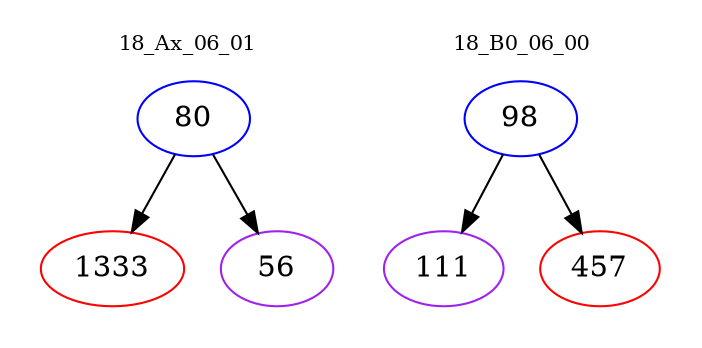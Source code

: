 digraph{
subgraph cluster_0 {
color = white
label = "18_Ax_06_01";
fontsize=10;
T0_80 [label="80", color="blue"]
T0_80 -> T0_1333 [color="black"]
T0_1333 [label="1333", color="red"]
T0_80 -> T0_56 [color="black"]
T0_56 [label="56", color="purple"]
}
subgraph cluster_1 {
color = white
label = "18_B0_06_00";
fontsize=10;
T1_98 [label="98", color="blue"]
T1_98 -> T1_111 [color="black"]
T1_111 [label="111", color="purple"]
T1_98 -> T1_457 [color="black"]
T1_457 [label="457", color="red"]
}
}

